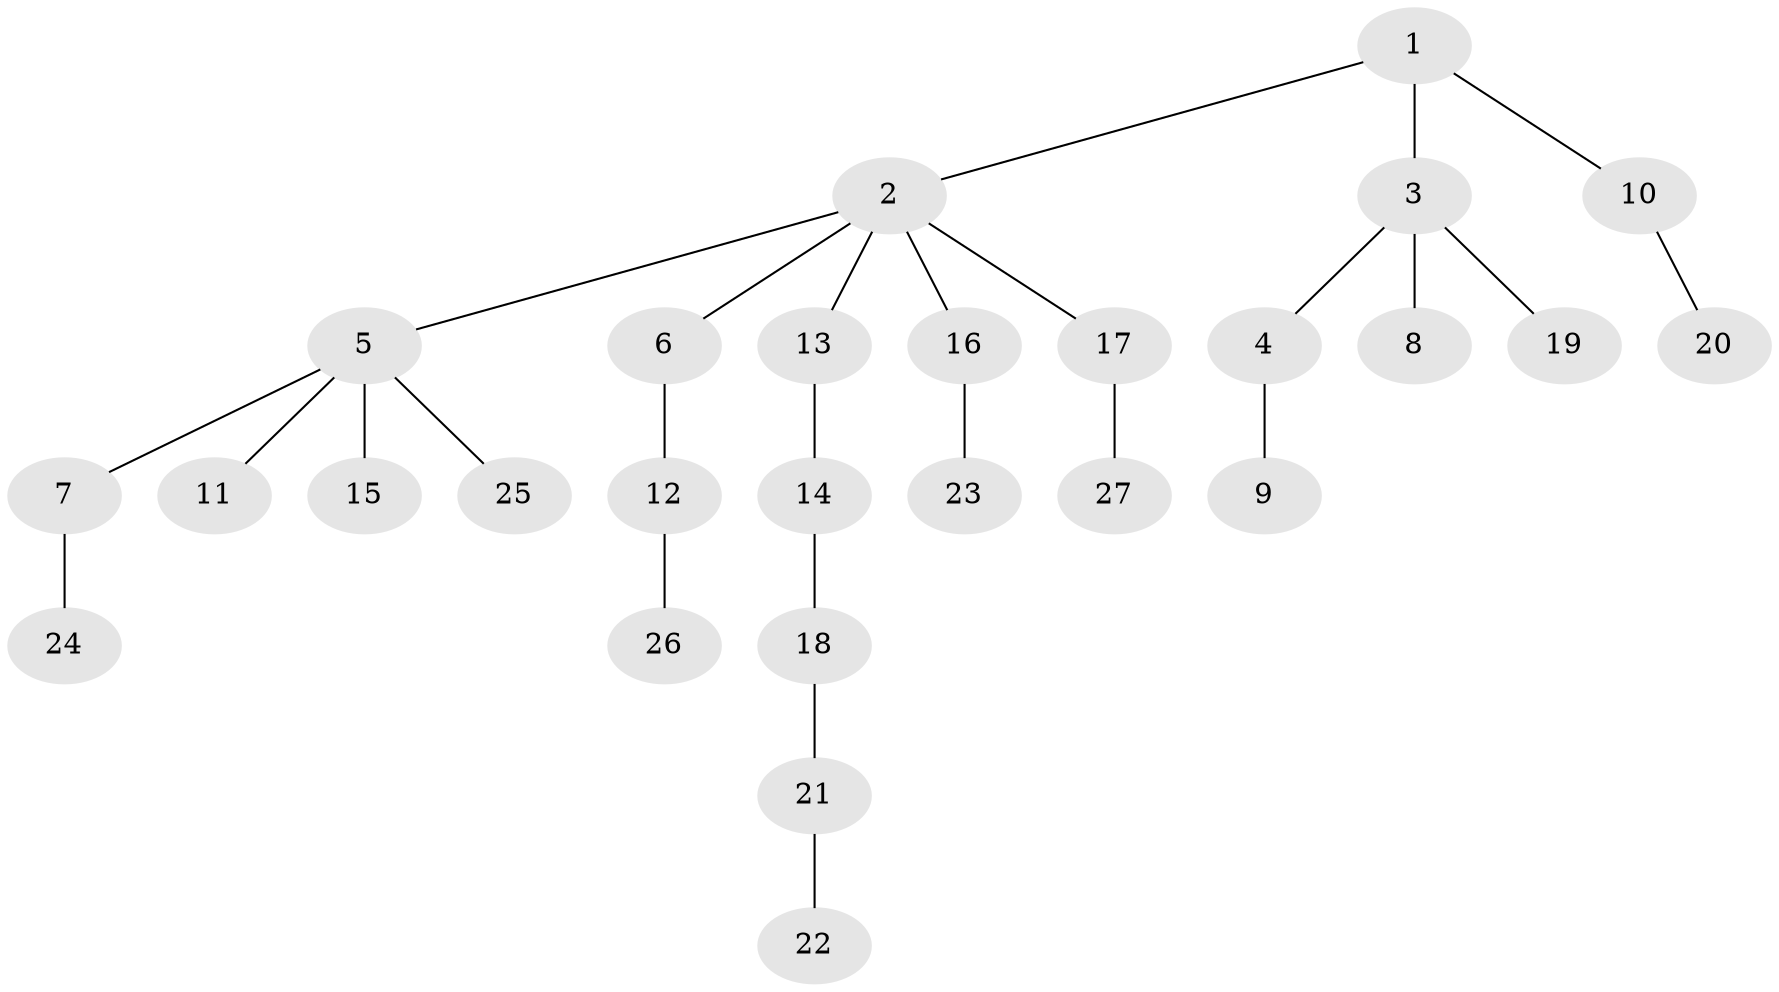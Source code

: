 // original degree distribution, {4: 0.09433962264150944, 6: 0.018867924528301886, 3: 0.1509433962264151, 7: 0.018867924528301886, 2: 0.16981132075471697, 1: 0.5471698113207547}
// Generated by graph-tools (version 1.1) at 2025/36/03/09/25 02:36:33]
// undirected, 27 vertices, 26 edges
graph export_dot {
graph [start="1"]
  node [color=gray90,style=filled];
  1;
  2;
  3;
  4;
  5;
  6;
  7;
  8;
  9;
  10;
  11;
  12;
  13;
  14;
  15;
  16;
  17;
  18;
  19;
  20;
  21;
  22;
  23;
  24;
  25;
  26;
  27;
  1 -- 2 [weight=1.0];
  1 -- 3 [weight=1.0];
  1 -- 10 [weight=1.0];
  2 -- 5 [weight=1.0];
  2 -- 6 [weight=1.0];
  2 -- 13 [weight=1.0];
  2 -- 16 [weight=1.0];
  2 -- 17 [weight=1.0];
  3 -- 4 [weight=1.0];
  3 -- 8 [weight=2.0];
  3 -- 19 [weight=1.0];
  4 -- 9 [weight=1.0];
  5 -- 7 [weight=1.0];
  5 -- 11 [weight=1.0];
  5 -- 15 [weight=2.0];
  5 -- 25 [weight=1.0];
  6 -- 12 [weight=2.0];
  7 -- 24 [weight=1.0];
  10 -- 20 [weight=1.0];
  12 -- 26 [weight=1.0];
  13 -- 14 [weight=1.0];
  14 -- 18 [weight=1.0];
  16 -- 23 [weight=2.0];
  17 -- 27 [weight=1.0];
  18 -- 21 [weight=1.0];
  21 -- 22 [weight=3.0];
}
